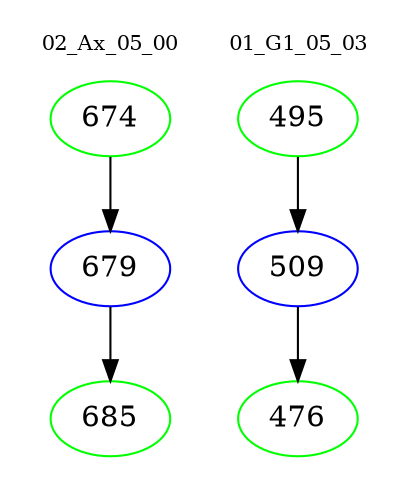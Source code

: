 digraph{
subgraph cluster_0 {
color = white
label = "02_Ax_05_00";
fontsize=10;
T0_674 [label="674", color="green"]
T0_674 -> T0_679 [color="black"]
T0_679 [label="679", color="blue"]
T0_679 -> T0_685 [color="black"]
T0_685 [label="685", color="green"]
}
subgraph cluster_1 {
color = white
label = "01_G1_05_03";
fontsize=10;
T1_495 [label="495", color="green"]
T1_495 -> T1_509 [color="black"]
T1_509 [label="509", color="blue"]
T1_509 -> T1_476 [color="black"]
T1_476 [label="476", color="green"]
}
}
